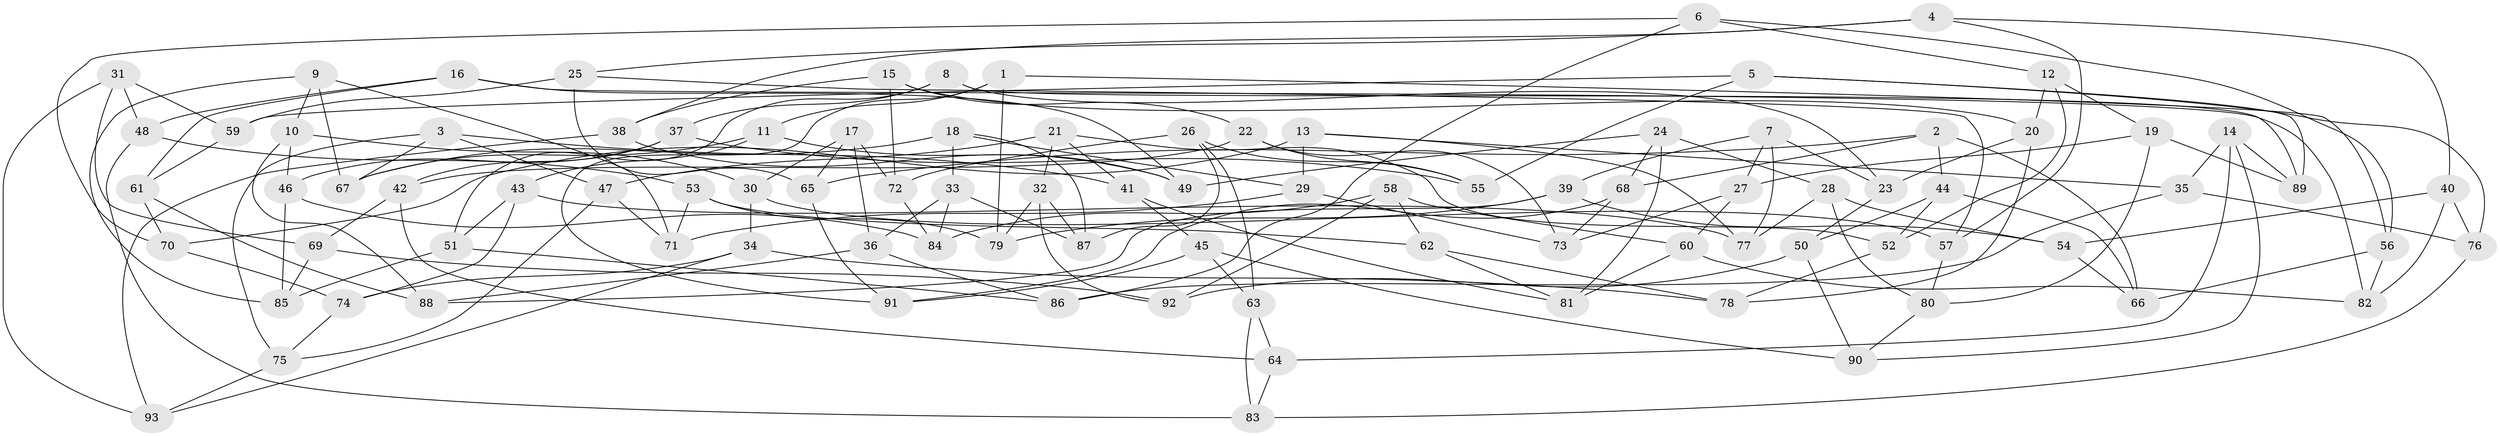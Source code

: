 // Generated by graph-tools (version 1.1) at 2025/37/03/09/25 02:37:59]
// undirected, 93 vertices, 186 edges
graph export_dot {
graph [start="1"]
  node [color=gray90,style=filled];
  1;
  2;
  3;
  4;
  5;
  6;
  7;
  8;
  9;
  10;
  11;
  12;
  13;
  14;
  15;
  16;
  17;
  18;
  19;
  20;
  21;
  22;
  23;
  24;
  25;
  26;
  27;
  28;
  29;
  30;
  31;
  32;
  33;
  34;
  35;
  36;
  37;
  38;
  39;
  40;
  41;
  42;
  43;
  44;
  45;
  46;
  47;
  48;
  49;
  50;
  51;
  52;
  53;
  54;
  55;
  56;
  57;
  58;
  59;
  60;
  61;
  62;
  63;
  64;
  65;
  66;
  67;
  68;
  69;
  70;
  71;
  72;
  73;
  74;
  75;
  76;
  77;
  78;
  79;
  80;
  81;
  82;
  83;
  84;
  85;
  86;
  87;
  88;
  89;
  90;
  91;
  92;
  93;
  1 -- 56;
  1 -- 79;
  1 -- 91;
  1 -- 11;
  2 -- 65;
  2 -- 68;
  2 -- 44;
  2 -- 66;
  3 -- 75;
  3 -- 41;
  3 -- 67;
  3 -- 47;
  4 -- 25;
  4 -- 38;
  4 -- 57;
  4 -- 40;
  5 -- 59;
  5 -- 76;
  5 -- 55;
  5 -- 89;
  6 -- 12;
  6 -- 56;
  6 -- 70;
  6 -- 86;
  7 -- 77;
  7 -- 23;
  7 -- 39;
  7 -- 27;
  8 -- 23;
  8 -- 37;
  8 -- 51;
  8 -- 89;
  9 -- 71;
  9 -- 85;
  9 -- 67;
  9 -- 10;
  10 -- 30;
  10 -- 88;
  10 -- 46;
  11 -- 43;
  11 -- 49;
  11 -- 67;
  12 -- 52;
  12 -- 19;
  12 -- 20;
  13 -- 29;
  13 -- 70;
  13 -- 77;
  13 -- 35;
  14 -- 89;
  14 -- 35;
  14 -- 90;
  14 -- 64;
  15 -- 38;
  15 -- 22;
  15 -- 20;
  15 -- 72;
  16 -- 61;
  16 -- 82;
  16 -- 49;
  16 -- 48;
  17 -- 72;
  17 -- 65;
  17 -- 30;
  17 -- 36;
  18 -- 33;
  18 -- 67;
  18 -- 29;
  18 -- 87;
  19 -- 27;
  19 -- 80;
  19 -- 89;
  20 -- 23;
  20 -- 78;
  21 -- 41;
  21 -- 52;
  21 -- 32;
  21 -- 47;
  22 -- 42;
  22 -- 55;
  22 -- 73;
  23 -- 50;
  24 -- 68;
  24 -- 28;
  24 -- 49;
  24 -- 81;
  25 -- 57;
  25 -- 65;
  25 -- 59;
  26 -- 55;
  26 -- 63;
  26 -- 72;
  26 -- 87;
  27 -- 60;
  27 -- 73;
  28 -- 80;
  28 -- 54;
  28 -- 77;
  29 -- 71;
  29 -- 73;
  30 -- 34;
  30 -- 57;
  31 -- 48;
  31 -- 59;
  31 -- 69;
  31 -- 93;
  32 -- 79;
  32 -- 92;
  32 -- 87;
  33 -- 36;
  33 -- 87;
  33 -- 84;
  34 -- 93;
  34 -- 78;
  34 -- 74;
  35 -- 76;
  35 -- 86;
  36 -- 86;
  36 -- 88;
  37 -- 42;
  37 -- 46;
  37 -- 55;
  38 -- 49;
  38 -- 93;
  39 -- 79;
  39 -- 88;
  39 -- 54;
  40 -- 54;
  40 -- 82;
  40 -- 76;
  41 -- 45;
  41 -- 81;
  42 -- 64;
  42 -- 69;
  43 -- 51;
  43 -- 74;
  43 -- 77;
  44 -- 66;
  44 -- 52;
  44 -- 50;
  45 -- 63;
  45 -- 90;
  45 -- 91;
  46 -- 85;
  46 -- 84;
  47 -- 71;
  47 -- 75;
  48 -- 83;
  48 -- 53;
  50 -- 90;
  50 -- 92;
  51 -- 85;
  51 -- 86;
  52 -- 78;
  53 -- 62;
  53 -- 71;
  53 -- 79;
  54 -- 66;
  56 -- 82;
  56 -- 66;
  57 -- 80;
  58 -- 92;
  58 -- 60;
  58 -- 84;
  58 -- 62;
  59 -- 61;
  60 -- 81;
  60 -- 82;
  61 -- 88;
  61 -- 70;
  62 -- 81;
  62 -- 78;
  63 -- 64;
  63 -- 83;
  64 -- 83;
  65 -- 91;
  68 -- 73;
  68 -- 91;
  69 -- 85;
  69 -- 92;
  70 -- 74;
  72 -- 84;
  74 -- 75;
  75 -- 93;
  76 -- 83;
  80 -- 90;
}
